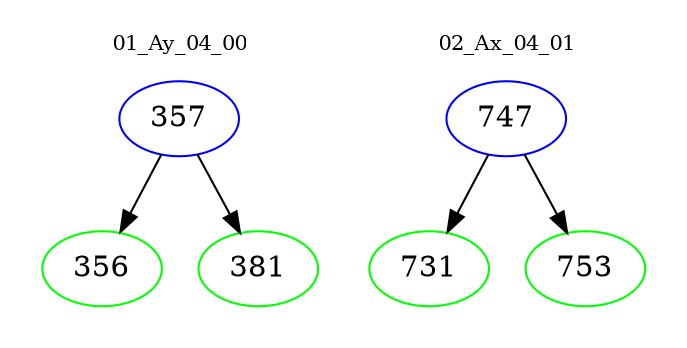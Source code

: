 digraph{
subgraph cluster_0 {
color = white
label = "01_Ay_04_00";
fontsize=10;
T0_357 [label="357", color="blue"]
T0_357 -> T0_356 [color="black"]
T0_356 [label="356", color="green"]
T0_357 -> T0_381 [color="black"]
T0_381 [label="381", color="green"]
}
subgraph cluster_1 {
color = white
label = "02_Ax_04_01";
fontsize=10;
T1_747 [label="747", color="blue"]
T1_747 -> T1_731 [color="black"]
T1_731 [label="731", color="green"]
T1_747 -> T1_753 [color="black"]
T1_753 [label="753", color="green"]
}
}
